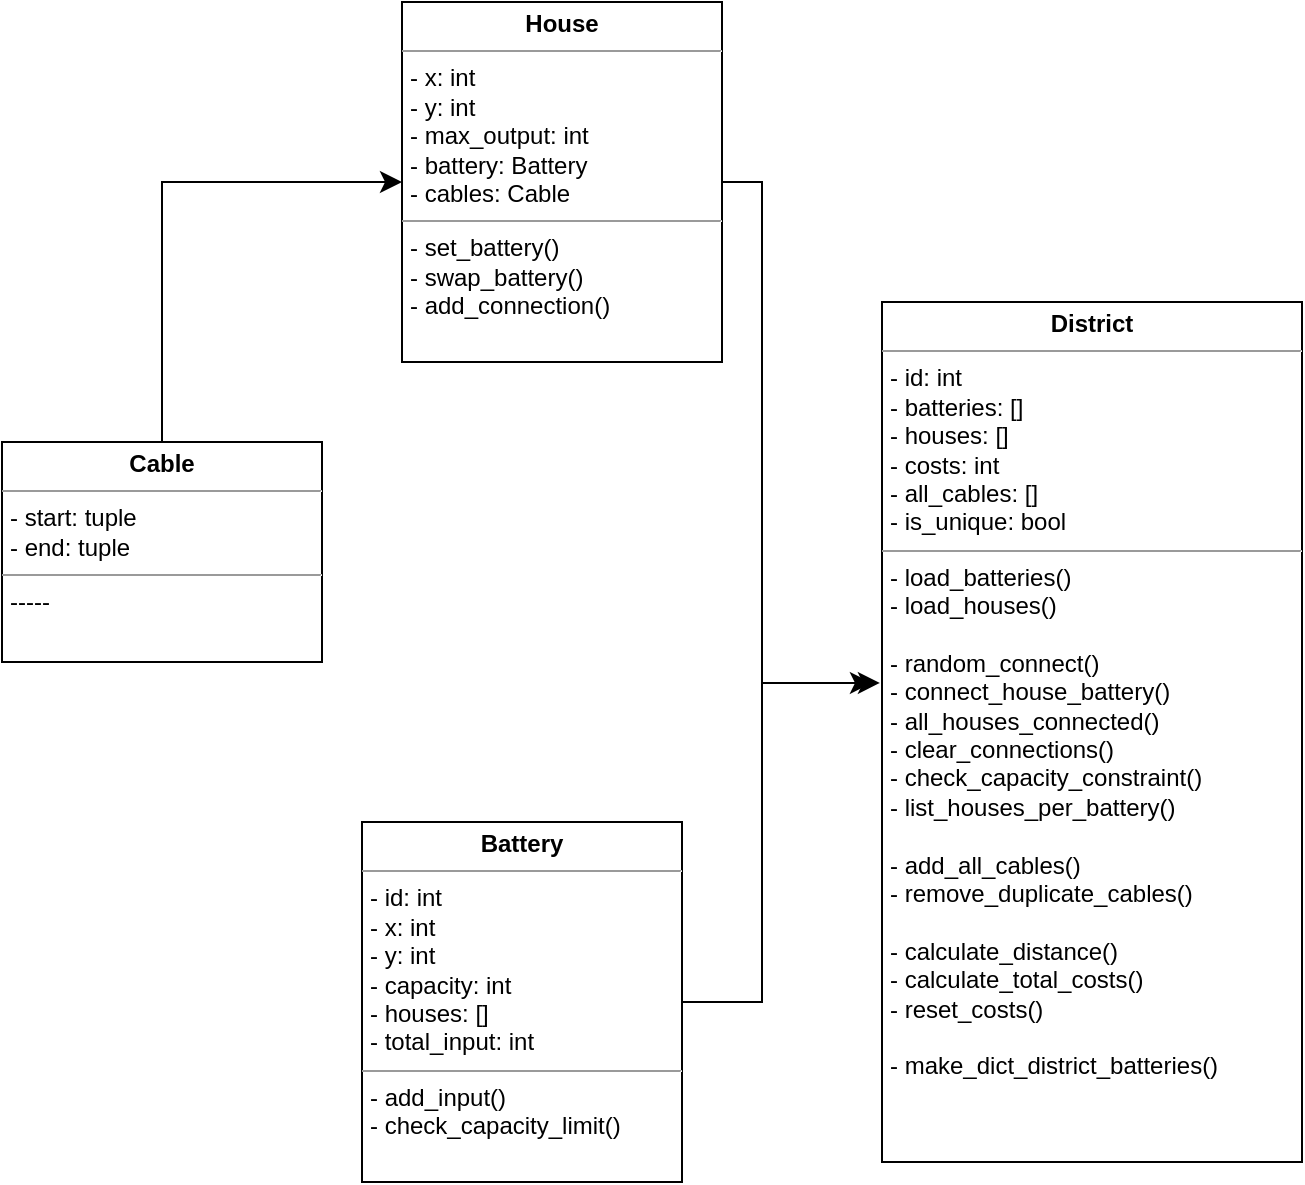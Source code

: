 <mxfile version="20.8.10" type="device"><diagram name="Pagina-1" id="6Yoxuz97rTMlkWPS1V8G"><mxGraphModel dx="880" dy="532" grid="1" gridSize="10" guides="1" tooltips="1" connect="1" arrows="1" fold="1" page="1" pageScale="1" pageWidth="827" pageHeight="1169" math="0" shadow="0"><root><mxCell id="0"/><mxCell id="1" parent="0"/><mxCell id="a-k1PVU-2EvcNCaCTobF-33" value="&lt;p style=&quot;margin:0px;margin-top:4px;text-align:center;&quot;&gt;&lt;b&gt;District&lt;/b&gt;&lt;/p&gt;&lt;hr size=&quot;1&quot;&gt;&lt;p style=&quot;margin:0px;margin-left:4px;&quot;&gt;- id: int&lt;/p&gt;&lt;p style=&quot;margin:0px;margin-left:4px;&quot;&gt;- batteries: []&lt;/p&gt;&lt;p style=&quot;margin:0px;margin-left:4px;&quot;&gt;- houses: []&lt;/p&gt;&lt;p style=&quot;margin:0px;margin-left:4px;&quot;&gt;- costs: int&lt;/p&gt;&lt;p style=&quot;margin:0px;margin-left:4px;&quot;&gt;- all_cables: []&lt;/p&gt;&lt;p style=&quot;margin:0px;margin-left:4px;&quot;&gt;- is_unique: bool&lt;/p&gt;&lt;hr size=&quot;1&quot;&gt;&lt;p style=&quot;margin:0px;margin-left:4px;&quot;&gt;- load_batteries()&lt;/p&gt;&lt;p style=&quot;margin:0px;margin-left:4px;&quot;&gt;- load_houses()&lt;/p&gt;&lt;p style=&quot;margin:0px;margin-left:4px;&quot;&gt;&lt;br&gt;&lt;/p&gt;&lt;p style=&quot;margin:0px;margin-left:4px;&quot;&gt;- random_connect()&lt;/p&gt;&lt;p style=&quot;margin:0px;margin-left:4px;&quot;&gt;- connect_house_battery()&lt;/p&gt;&lt;p style=&quot;border-color: var(--border-color); margin: 0px 0px 0px 4px;&quot;&gt;- all_houses_connected()&lt;/p&gt;&lt;p style=&quot;border-color: var(--border-color); margin: 0px 0px 0px 4px;&quot;&gt;- clear_connections()&lt;/p&gt;&lt;p style=&quot;margin:0px;margin-left:4px;&quot;&gt;- check_capacity_constraint()&lt;/p&gt;&lt;p style=&quot;margin:0px;margin-left:4px;&quot;&gt;- list_houses_per_battery()&lt;/p&gt;&lt;p style=&quot;margin:0px;margin-left:4px;&quot;&gt;&lt;br&gt;&lt;/p&gt;&lt;p style=&quot;margin:0px;margin-left:4px;&quot;&gt;- add_all_cables()&lt;/p&gt;&lt;p style=&quot;margin:0px;margin-left:4px;&quot;&gt;- remove_duplicate_cables()&lt;br&gt;&lt;/p&gt;&lt;p style=&quot;margin:0px;margin-left:4px;&quot;&gt;&lt;br&gt;&lt;/p&gt;&lt;p style=&quot;margin:0px;margin-left:4px;&quot;&gt;- calculate_distance()&lt;br&gt;&lt;/p&gt;&lt;p style=&quot;margin:0px;margin-left:4px;&quot;&gt;- calculate_total_costs()&lt;/p&gt;&lt;p style=&quot;margin:0px;margin-left:4px;&quot;&gt;- reset_costs()&lt;/p&gt;&lt;p style=&quot;margin:0px;margin-left:4px;&quot;&gt;&lt;br&gt;&lt;/p&gt;&lt;p style=&quot;margin:0px;margin-left:4px;&quot;&gt;- make_dict_district_batteries()&lt;/p&gt;" style="verticalAlign=top;align=left;overflow=fill;fontSize=12;fontFamily=Helvetica;html=1;" parent="1" vertex="1"><mxGeometry x="520" y="180" width="210" height="430" as="geometry"/></mxCell><mxCell id="a-k1PVU-2EvcNCaCTobF-34" value="&lt;p style=&quot;margin:0px;margin-top:4px;text-align:center;&quot;&gt;&lt;b&gt;House&lt;/b&gt;&lt;/p&gt;&lt;hr size=&quot;1&quot;&gt;&lt;p style=&quot;margin:0px;margin-left:4px;&quot;&gt;- x: int&lt;/p&gt;&lt;p style=&quot;margin:0px;margin-left:4px;&quot;&gt;- y: int&lt;/p&gt;&lt;p style=&quot;margin:0px;margin-left:4px;&quot;&gt;- max_output: int&lt;/p&gt;&lt;p style=&quot;margin:0px;margin-left:4px;&quot;&gt;- battery: Battery&lt;/p&gt;&lt;p style=&quot;margin:0px;margin-left:4px;&quot;&gt;- cables: Cable&lt;/p&gt;&lt;hr size=&quot;1&quot;&gt;&lt;p style=&quot;margin:0px;margin-left:4px;&quot;&gt;- set_battery()&lt;/p&gt;&lt;p style=&quot;margin:0px;margin-left:4px;&quot;&gt;- swap_battery()&lt;/p&gt;&lt;p style=&quot;margin:0px;margin-left:4px;&quot;&gt;- add_connection()&lt;/p&gt;&lt;p style=&quot;margin:0px;margin-left:4px;&quot;&gt;&lt;br&gt;&lt;/p&gt;" style="verticalAlign=top;align=left;overflow=fill;fontSize=12;fontFamily=Helvetica;html=1;" parent="1" vertex="1"><mxGeometry x="280" y="30" width="160" height="180" as="geometry"/></mxCell><mxCell id="a-k1PVU-2EvcNCaCTobF-35" value="&lt;p style=&quot;margin:0px;margin-top:4px;text-align:center;&quot;&gt;&lt;b&gt;Cable&lt;/b&gt;&lt;/p&gt;&lt;hr size=&quot;1&quot;&gt;&lt;p style=&quot;margin:0px;margin-left:4px;&quot;&gt;- start: tuple&lt;/p&gt;&lt;p style=&quot;margin:0px;margin-left:4px;&quot;&gt;- end: tuple&lt;/p&gt;&lt;hr size=&quot;1&quot;&gt;&lt;p style=&quot;margin:0px;margin-left:4px;&quot;&gt;-----&lt;/p&gt;" style="verticalAlign=top;align=left;overflow=fill;fontSize=12;fontFamily=Helvetica;html=1;" parent="1" vertex="1"><mxGeometry x="80" y="250" width="160" height="110" as="geometry"/></mxCell><mxCell id="a-k1PVU-2EvcNCaCTobF-36" value="&lt;p style=&quot;margin:0px;margin-top:4px;text-align:center;&quot;&gt;&lt;b&gt;Battery&lt;/b&gt;&lt;/p&gt;&lt;hr size=&quot;1&quot;&gt;&lt;p style=&quot;margin:0px;margin-left:4px;&quot;&gt;- id: int&lt;/p&gt;&lt;p style=&quot;margin:0px;margin-left:4px;&quot;&gt;- x: int&lt;/p&gt;&lt;p style=&quot;margin:0px;margin-left:4px;&quot;&gt;- y: int&lt;/p&gt;&lt;p style=&quot;margin:0px;margin-left:4px;&quot;&gt;- capacity: int&lt;/p&gt;&lt;p style=&quot;margin:0px;margin-left:4px;&quot;&gt;- houses: []&lt;/p&gt;&lt;p style=&quot;margin:0px;margin-left:4px;&quot;&gt;- total_input: int&lt;/p&gt;&lt;hr size=&quot;1&quot;&gt;&lt;p style=&quot;margin:0px;margin-left:4px;&quot;&gt;- add_input()&lt;/p&gt;&lt;p style=&quot;margin:0px;margin-left:4px;&quot;&gt;- check_capacity_limit()&lt;/p&gt;" style="verticalAlign=top;align=left;overflow=fill;fontSize=12;fontFamily=Helvetica;html=1;" parent="1" vertex="1"><mxGeometry x="260" y="440" width="160" height="180" as="geometry"/></mxCell><mxCell id="a-k1PVU-2EvcNCaCTobF-37" value="" style="edgeStyle=segmentEdgeStyle;endArrow=classic;html=1;curved=0;rounded=0;endSize=8;startSize=8;exitX=1;exitY=0.5;exitDx=0;exitDy=0;entryX=-0.024;entryY=0.443;entryDx=0;entryDy=0;entryPerimeter=0;" parent="1" source="a-k1PVU-2EvcNCaCTobF-34" target="a-k1PVU-2EvcNCaCTobF-33" edge="1"><mxGeometry width="50" height="50" relative="1" as="geometry"><mxPoint x="390" y="240" as="sourcePoint"/><mxPoint x="460" y="330" as="targetPoint"/><Array as="points"><mxPoint x="460" y="120"/><mxPoint x="460" y="371"/></Array></mxGeometry></mxCell><mxCell id="a-k1PVU-2EvcNCaCTobF-38" value="" style="edgeStyle=segmentEdgeStyle;endArrow=classic;html=1;curved=0;rounded=0;endSize=8;startSize=8;exitX=1;exitY=0.5;exitDx=0;exitDy=0;entryX=-0.005;entryY=0.443;entryDx=0;entryDy=0;entryPerimeter=0;" parent="1" source="a-k1PVU-2EvcNCaCTobF-36" target="a-k1PVU-2EvcNCaCTobF-33" edge="1"><mxGeometry width="50" height="50" relative="1" as="geometry"><mxPoint x="390" y="450" as="sourcePoint"/><mxPoint x="460" y="260" as="targetPoint"/><Array as="points"><mxPoint x="460" y="530"/><mxPoint x="460" y="371"/></Array></mxGeometry></mxCell><mxCell id="a-k1PVU-2EvcNCaCTobF-39" value="" style="edgeStyle=segmentEdgeStyle;endArrow=classic;html=1;curved=0;rounded=0;endSize=8;startSize=8;exitX=0.5;exitY=0;exitDx=0;exitDy=0;entryX=0;entryY=0.5;entryDx=0;entryDy=0;" parent="1" source="a-k1PVU-2EvcNCaCTobF-35" target="a-k1PVU-2EvcNCaCTobF-34" edge="1"><mxGeometry width="50" height="50" relative="1" as="geometry"><mxPoint x="390" y="290" as="sourcePoint"/><mxPoint x="440" y="240" as="targetPoint"/><Array as="points"><mxPoint x="160" y="120"/></Array></mxGeometry></mxCell></root></mxGraphModel></diagram></mxfile>
